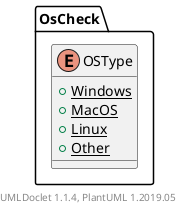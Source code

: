 @startuml

    enum OsCheck.OSType [[OsCheck.OSType.html]] {
        {static} +Windows
        {static} +MacOS
        {static} +Linux
        {static} +Other
    }


    center footer UMLDoclet 1.1.4, PlantUML 1.2019.05
@enduml
